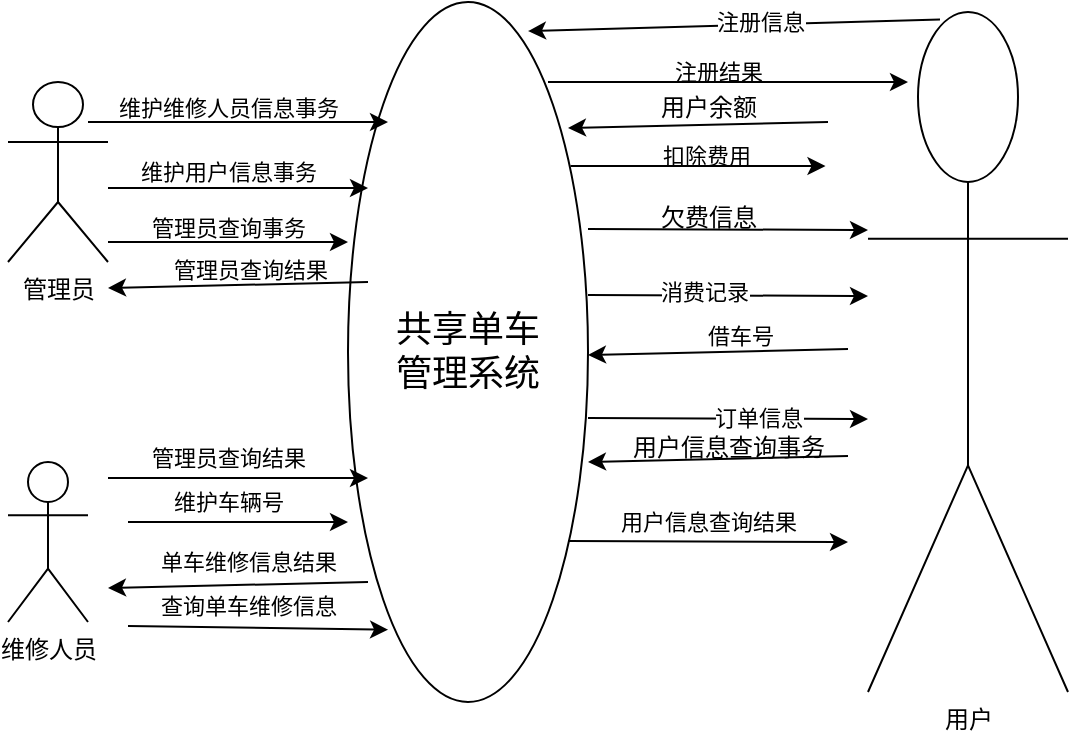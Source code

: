 <mxfile version="22.0.3" type="device">
  <diagram id="R2lEEEUBdFMjLlhIrx00" name="Page-1">
    <mxGraphModel dx="1036" dy="654" grid="1" gridSize="10" guides="1" tooltips="1" connect="1" arrows="1" fold="1" page="1" pageScale="1" pageWidth="850" pageHeight="1100" background="#ffffff" math="0" shadow="0" extFonts="Permanent Marker^https://fonts.googleapis.com/css?family=Permanent+Marker">
      <root>
        <mxCell id="0" />
        <mxCell id="1" parent="0" />
        <mxCell id="OZZ2Ar5QI2eO24dXF_nY-1" value="管理员" style="shape=umlActor;verticalLabelPosition=bottom;verticalAlign=top;html=1;labelBackgroundColor=none;" parent="1" vertex="1">
          <mxGeometry x="230" y="360" width="50" height="90" as="geometry" />
        </mxCell>
        <mxCell id="OZZ2Ar5QI2eO24dXF_nY-4" value="维修人员" style="shape=umlActor;verticalLabelPosition=bottom;verticalAlign=top;html=1;labelBackgroundColor=none;" parent="1" vertex="1">
          <mxGeometry x="230" y="550" width="40" height="80" as="geometry" />
        </mxCell>
        <mxCell id="OZZ2Ar5QI2eO24dXF_nY-5" value="用户" style="shape=umlActor;verticalLabelPosition=bottom;verticalAlign=top;html=1;labelBackgroundColor=none;" parent="1" vertex="1">
          <mxGeometry x="660" y="325" width="100" height="340" as="geometry" />
        </mxCell>
        <mxCell id="OZZ2Ar5QI2eO24dXF_nY-6" value="&lt;font style=&quot;font-size: 18px;&quot;&gt;共享单车&lt;br&gt;管理系统&lt;/font&gt;" style="ellipse;whiteSpace=wrap;html=1;labelBackgroundColor=none;" parent="1" vertex="1">
          <mxGeometry x="400" y="320" width="120" height="350" as="geometry" />
        </mxCell>
        <mxCell id="OZZ2Ar5QI2eO24dXF_nY-15" value="" style="endArrow=classic;html=1;rounded=0;labelBackgroundColor=none;fontColor=default;" parent="1" edge="1">
          <mxGeometry width="50" height="50" relative="1" as="geometry">
            <mxPoint x="520" y="433.5" as="sourcePoint" />
            <mxPoint x="660" y="434" as="targetPoint" />
          </mxGeometry>
        </mxCell>
        <mxCell id="OZZ2Ar5QI2eO24dXF_nY-17" value="" style="endArrow=classic;html=1;rounded=0;labelBackgroundColor=none;fontColor=default;" parent="1" edge="1">
          <mxGeometry width="50" height="50" relative="1" as="geometry">
            <mxPoint x="650" y="493.5" as="sourcePoint" />
            <mxPoint x="520" y="496.5" as="targetPoint" />
          </mxGeometry>
        </mxCell>
        <mxCell id="OZZ2Ar5QI2eO24dXF_nY-29" value="借车号" style="edgeLabel;html=1;align=center;verticalAlign=middle;resizable=0;points=[];labelBackgroundColor=none;" parent="OZZ2Ar5QI2eO24dXF_nY-17" vertex="1" connectable="0">
          <mxGeometry x="-0.17" y="-2" relative="1" as="geometry">
            <mxPoint y="-6" as="offset" />
          </mxGeometry>
        </mxCell>
        <mxCell id="OZZ2Ar5QI2eO24dXF_nY-18" value="" style="endArrow=classic;html=1;rounded=0;labelBackgroundColor=none;fontColor=default;" parent="1" edge="1">
          <mxGeometry width="50" height="50" relative="1" as="geometry">
            <mxPoint x="640" y="380" as="sourcePoint" />
            <mxPoint x="510" y="383" as="targetPoint" />
          </mxGeometry>
        </mxCell>
        <mxCell id="OZZ2Ar5QI2eO24dXF_nY-20" value="" style="endArrow=classic;html=1;rounded=0;labelBackgroundColor=none;fontColor=default;" parent="1" edge="1">
          <mxGeometry width="50" height="50" relative="1" as="geometry">
            <mxPoint x="650" y="547" as="sourcePoint" />
            <mxPoint x="520" y="550" as="targetPoint" />
          </mxGeometry>
        </mxCell>
        <mxCell id="OZZ2Ar5QI2eO24dXF_nY-23" value="" style="endArrow=classic;html=1;rounded=0;labelBackgroundColor=none;fontColor=default;" parent="1" edge="1">
          <mxGeometry width="50" height="50" relative="1" as="geometry">
            <mxPoint x="511.25" y="402" as="sourcePoint" />
            <mxPoint x="638.75" y="402" as="targetPoint" />
          </mxGeometry>
        </mxCell>
        <mxCell id="OZZ2Ar5QI2eO24dXF_nY-25" value="扣除费用" style="edgeLabel;html=1;align=center;verticalAlign=middle;resizable=0;points=[];labelBackgroundColor=none;" parent="OZZ2Ar5QI2eO24dXF_nY-23" vertex="1" connectable="0">
          <mxGeometry x="-0.331" y="-3" relative="1" as="geometry">
            <mxPoint x="25" y="-8" as="offset" />
          </mxGeometry>
        </mxCell>
        <mxCell id="OZZ2Ar5QI2eO24dXF_nY-24" value="用户余额" style="text;html=1;align=center;verticalAlign=middle;resizable=0;points=[];autosize=1;strokeColor=none;fillColor=none;labelBackgroundColor=none;" parent="1" vertex="1">
          <mxGeometry x="545" y="358" width="70" height="30" as="geometry" />
        </mxCell>
        <mxCell id="OZZ2Ar5QI2eO24dXF_nY-26" value="欠费信息" style="text;html=1;align=center;verticalAlign=middle;resizable=0;points=[];autosize=1;strokeColor=none;fillColor=none;labelBackgroundColor=none;" parent="1" vertex="1">
          <mxGeometry x="545" y="413" width="70" height="30" as="geometry" />
        </mxCell>
        <mxCell id="OZZ2Ar5QI2eO24dXF_nY-31" value="用户信息查询事务" style="text;html=1;align=center;verticalAlign=middle;resizable=0;points=[];autosize=1;strokeColor=none;fillColor=none;labelBackgroundColor=none;" parent="1" vertex="1">
          <mxGeometry x="530" y="528" width="120" height="30" as="geometry" />
        </mxCell>
        <mxCell id="OZZ2Ar5QI2eO24dXF_nY-33" value="" style="endArrow=classic;html=1;rounded=0;labelBackgroundColor=none;fontColor=default;" parent="1" edge="1">
          <mxGeometry width="50" height="50" relative="1" as="geometry">
            <mxPoint x="270" y="380" as="sourcePoint" />
            <mxPoint x="420" y="380" as="targetPoint" />
          </mxGeometry>
        </mxCell>
        <mxCell id="OZZ2Ar5QI2eO24dXF_nY-41" value="维护维修人员信息事务" style="edgeLabel;html=1;align=center;verticalAlign=middle;resizable=0;points=[];labelBackgroundColor=none;" parent="OZZ2Ar5QI2eO24dXF_nY-33" vertex="1" connectable="0">
          <mxGeometry x="-0.184" relative="1" as="geometry">
            <mxPoint x="9" y="-7" as="offset" />
          </mxGeometry>
        </mxCell>
        <mxCell id="OZZ2Ar5QI2eO24dXF_nY-34" value="" style="endArrow=classic;html=1;rounded=0;labelBackgroundColor=none;fontColor=default;" parent="1" edge="1">
          <mxGeometry width="50" height="50" relative="1" as="geometry">
            <mxPoint x="280" y="413" as="sourcePoint" />
            <mxPoint x="410" y="413" as="targetPoint" />
          </mxGeometry>
        </mxCell>
        <mxCell id="OZZ2Ar5QI2eO24dXF_nY-42" value="维护用户信息事务" style="edgeLabel;html=1;align=center;verticalAlign=middle;resizable=0;points=[];labelBackgroundColor=none;" parent="OZZ2Ar5QI2eO24dXF_nY-34" vertex="1" connectable="0">
          <mxGeometry x="-0.215" y="1" relative="1" as="geometry">
            <mxPoint x="9" y="-7" as="offset" />
          </mxGeometry>
        </mxCell>
        <mxCell id="OZZ2Ar5QI2eO24dXF_nY-35" value="" style="endArrow=classic;html=1;rounded=0;labelBackgroundColor=none;fontColor=default;" parent="1" edge="1">
          <mxGeometry width="50" height="50" relative="1" as="geometry">
            <mxPoint x="280" y="440" as="sourcePoint" />
            <mxPoint x="400" y="440" as="targetPoint" />
          </mxGeometry>
        </mxCell>
        <mxCell id="OZZ2Ar5QI2eO24dXF_nY-43" value="管理员查询事务" style="edgeLabel;html=1;align=center;verticalAlign=middle;resizable=0;points=[];labelBackgroundColor=none;" parent="OZZ2Ar5QI2eO24dXF_nY-35" vertex="1" connectable="0">
          <mxGeometry x="-0.216" y="-1" relative="1" as="geometry">
            <mxPoint x="13" y="-8" as="offset" />
          </mxGeometry>
        </mxCell>
        <mxCell id="OZZ2Ar5QI2eO24dXF_nY-36" value="" style="endArrow=classic;html=1;rounded=0;labelBackgroundColor=none;fontColor=default;" parent="1" edge="1">
          <mxGeometry width="50" height="50" relative="1" as="geometry">
            <mxPoint x="410" y="460" as="sourcePoint" />
            <mxPoint x="280" y="463" as="targetPoint" />
          </mxGeometry>
        </mxCell>
        <mxCell id="OZZ2Ar5QI2eO24dXF_nY-44" value="管理员查询结果" style="edgeLabel;html=1;align=center;verticalAlign=middle;resizable=0;points=[];labelBackgroundColor=none;" parent="OZZ2Ar5QI2eO24dXF_nY-36" vertex="1" connectable="0">
          <mxGeometry x="-0.185" y="-2" relative="1" as="geometry">
            <mxPoint x="-6" y="-5" as="offset" />
          </mxGeometry>
        </mxCell>
        <mxCell id="OZZ2Ar5QI2eO24dXF_nY-37" value="" style="endArrow=classic;html=1;rounded=0;labelBackgroundColor=none;fontColor=default;" parent="1" edge="1">
          <mxGeometry width="50" height="50" relative="1" as="geometry">
            <mxPoint x="280" y="558" as="sourcePoint" />
            <mxPoint x="410" y="558" as="targetPoint" />
          </mxGeometry>
        </mxCell>
        <mxCell id="OZZ2Ar5QI2eO24dXF_nY-45" value="管理员查询结果" style="edgeLabel;html=1;align=center;verticalAlign=middle;resizable=0;points=[];labelBackgroundColor=none;" parent="OZZ2Ar5QI2eO24dXF_nY-37" vertex="1" connectable="0">
          <mxGeometry x="-0.155" y="-2" relative="1" as="geometry">
            <mxPoint x="5" y="-12" as="offset" />
          </mxGeometry>
        </mxCell>
        <mxCell id="OZZ2Ar5QI2eO24dXF_nY-38" value="" style="endArrow=classic;html=1;rounded=0;labelBackgroundColor=none;fontColor=default;" parent="1" edge="1">
          <mxGeometry width="50" height="50" relative="1" as="geometry">
            <mxPoint x="290" y="580" as="sourcePoint" />
            <mxPoint x="400" y="580" as="targetPoint" />
          </mxGeometry>
        </mxCell>
        <mxCell id="OZZ2Ar5QI2eO24dXF_nY-46" value="维护车辆号" style="edgeLabel;html=1;align=center;verticalAlign=middle;resizable=0;points=[];labelBackgroundColor=none;" parent="OZZ2Ar5QI2eO24dXF_nY-38" vertex="1" connectable="0">
          <mxGeometry x="-0.417" y="-4" relative="1" as="geometry">
            <mxPoint x="18" y="-14" as="offset" />
          </mxGeometry>
        </mxCell>
        <mxCell id="OZZ2Ar5QI2eO24dXF_nY-39" value="" style="endArrow=classic;html=1;rounded=0;labelBackgroundColor=none;fontColor=default;" parent="1" edge="1">
          <mxGeometry width="50" height="50" relative="1" as="geometry">
            <mxPoint x="410" y="610" as="sourcePoint" />
            <mxPoint x="280" y="613" as="targetPoint" />
          </mxGeometry>
        </mxCell>
        <mxCell id="OZZ2Ar5QI2eO24dXF_nY-47" value="单车维修信息结果" style="edgeLabel;html=1;align=center;verticalAlign=middle;resizable=0;points=[];labelBackgroundColor=none;" parent="OZZ2Ar5QI2eO24dXF_nY-39" vertex="1" connectable="0">
          <mxGeometry x="-0.291" y="3" relative="1" as="geometry">
            <mxPoint x="-14" y="-14" as="offset" />
          </mxGeometry>
        </mxCell>
        <mxCell id="OZZ2Ar5QI2eO24dXF_nY-40" value="" style="endArrow=classic;html=1;rounded=0;labelBackgroundColor=none;fontColor=default;entryX=0.167;entryY=0.891;entryDx=0;entryDy=0;entryPerimeter=0;" parent="1" edge="1">
          <mxGeometry width="50" height="50" relative="1" as="geometry">
            <mxPoint x="290" y="632" as="sourcePoint" />
            <mxPoint x="420.04" y="633.85" as="targetPoint" />
          </mxGeometry>
        </mxCell>
        <mxCell id="OZZ2Ar5QI2eO24dXF_nY-48" value="查询单车维修信息" style="edgeLabel;html=1;align=center;verticalAlign=middle;resizable=0;points=[];labelBackgroundColor=none;" parent="OZZ2Ar5QI2eO24dXF_nY-40" vertex="1" connectable="0">
          <mxGeometry x="-0.077" relative="1" as="geometry">
            <mxPoint y="-11" as="offset" />
          </mxGeometry>
        </mxCell>
        <mxCell id="OZZ2Ar5QI2eO24dXF_nY-50" value="" style="endArrow=classic;html=1;rounded=0;labelBackgroundColor=none;fontColor=default;" parent="1" edge="1">
          <mxGeometry width="50" height="50" relative="1" as="geometry">
            <mxPoint x="520" y="466.5" as="sourcePoint" />
            <mxPoint x="660" y="467" as="targetPoint" />
          </mxGeometry>
        </mxCell>
        <mxCell id="OZZ2Ar5QI2eO24dXF_nY-51" value="消费记录" style="edgeLabel;html=1;align=center;verticalAlign=middle;resizable=0;points=[];" parent="OZZ2Ar5QI2eO24dXF_nY-50" vertex="1" connectable="0">
          <mxGeometry x="-0.172" y="2" relative="1" as="geometry">
            <mxPoint as="offset" />
          </mxGeometry>
        </mxCell>
        <mxCell id="OZZ2Ar5QI2eO24dXF_nY-52" value="" style="endArrow=classic;html=1;rounded=0;labelBackgroundColor=none;fontColor=default;" parent="1" edge="1">
          <mxGeometry width="50" height="50" relative="1" as="geometry">
            <mxPoint x="520" y="528" as="sourcePoint" />
            <mxPoint x="660" y="528.5" as="targetPoint" />
          </mxGeometry>
        </mxCell>
        <mxCell id="OZZ2Ar5QI2eO24dXF_nY-53" value="订单信息" style="edgeLabel;html=1;align=center;verticalAlign=middle;resizable=0;points=[];" parent="OZZ2Ar5QI2eO24dXF_nY-52" vertex="1" connectable="0">
          <mxGeometry x="0.214" y="1" relative="1" as="geometry">
            <mxPoint as="offset" />
          </mxGeometry>
        </mxCell>
        <mxCell id="OZZ2Ar5QI2eO24dXF_nY-54" value="" style="endArrow=classic;html=1;rounded=0;labelBackgroundColor=none;fontColor=default;" parent="1" edge="1">
          <mxGeometry width="50" height="50" relative="1" as="geometry">
            <mxPoint x="510" y="589.5" as="sourcePoint" />
            <mxPoint x="650" y="590" as="targetPoint" />
          </mxGeometry>
        </mxCell>
        <mxCell id="OZZ2Ar5QI2eO24dXF_nY-55" value="用户信息查询结果" style="edgeLabel;html=1;align=center;verticalAlign=middle;resizable=0;points=[];" parent="OZZ2Ar5QI2eO24dXF_nY-54" vertex="1" connectable="0">
          <mxGeometry x="0.3" y="-1" relative="1" as="geometry">
            <mxPoint x="-21" y="-11" as="offset" />
          </mxGeometry>
        </mxCell>
        <mxCell id="SzFN6Etp0F-IMThXv9ST-1" style="rounded=0;orthogonalLoop=1;jettySize=auto;html=1;exitX=0.36;exitY=0.011;exitDx=0;exitDy=0;exitPerimeter=0;entryX=0.893;entryY=0.813;entryDx=0;entryDy=0;entryPerimeter=0;" edge="1" parent="1" source="OZZ2Ar5QI2eO24dXF_nY-5">
          <mxGeometry relative="1" as="geometry">
            <mxPoint x="642.84" y="330" as="sourcePoint" />
            <mxPoint x="490.0" y="334.55" as="targetPoint" />
          </mxGeometry>
        </mxCell>
        <mxCell id="SzFN6Etp0F-IMThXv9ST-2" value="注册信息" style="edgeLabel;html=1;align=center;verticalAlign=middle;resizable=0;points=[];" vertex="1" connectable="0" parent="SzFN6Etp0F-IMThXv9ST-1">
          <mxGeometry x="-0.121" y="-2" relative="1" as="geometry">
            <mxPoint as="offset" />
          </mxGeometry>
        </mxCell>
        <mxCell id="SzFN6Etp0F-IMThXv9ST-3" value="" style="endArrow=classic;html=1;rounded=0;labelBackgroundColor=none;fontColor=default;" edge="1" parent="1">
          <mxGeometry width="50" height="50" relative="1" as="geometry">
            <mxPoint x="500" y="360" as="sourcePoint" />
            <mxPoint x="680" y="360" as="targetPoint" />
          </mxGeometry>
        </mxCell>
        <mxCell id="SzFN6Etp0F-IMThXv9ST-4" value="注册结果" style="edgeLabel;html=1;align=center;verticalAlign=middle;resizable=0;points=[];labelBackgroundColor=none;" vertex="1" connectable="0" parent="SzFN6Etp0F-IMThXv9ST-3">
          <mxGeometry x="-0.331" y="-3" relative="1" as="geometry">
            <mxPoint x="25" y="-8" as="offset" />
          </mxGeometry>
        </mxCell>
      </root>
    </mxGraphModel>
  </diagram>
</mxfile>
